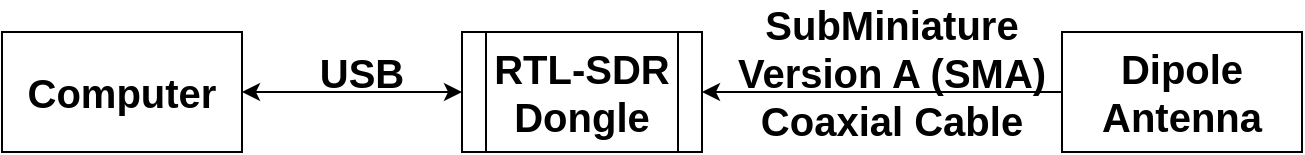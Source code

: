 <mxfile version="14.6.6" type="device"><diagram id="MV4jEBb9rnCbUEa-WLaj" name="Page-1"><mxGraphModel dx="2062" dy="1071" grid="1" gridSize="10" guides="1" tooltips="1" connect="1" arrows="1" fold="1" page="1" pageScale="1" pageWidth="850" pageHeight="1100" math="0" shadow="0"><root><mxCell id="0"/><mxCell id="1" parent="0"/><mxCell id="Ot2Z9_qMNNTPrX2ePi5n-1" value="&lt;div&gt;&lt;b&gt;&lt;font style=&quot;font-size: 20px&quot;&gt;RTL-SDR&lt;/font&gt;&lt;/b&gt;&lt;/div&gt;&lt;div&gt;&lt;b&gt;&lt;font style=&quot;font-size: 20px&quot;&gt;Dongle&lt;br&gt;&lt;/font&gt;&lt;/b&gt;&lt;/div&gt;" style="shape=process;whiteSpace=wrap;html=1;backgroundOutline=1;" vertex="1" parent="1"><mxGeometry x="280" y="350" width="120" height="60" as="geometry"/></mxCell><mxCell id="Ot2Z9_qMNNTPrX2ePi5n-2" value="&lt;b&gt;&lt;font style=&quot;font-size: 20px&quot;&gt;Computer&lt;/font&gt;&lt;/b&gt;" style="rounded=0;whiteSpace=wrap;html=1;" vertex="1" parent="1"><mxGeometry x="50" y="350" width="120" height="60" as="geometry"/></mxCell><mxCell id="Ot2Z9_qMNNTPrX2ePi5n-4" value="" style="endArrow=classic;startArrow=classic;html=1;exitX=1;exitY=0.5;exitDx=0;exitDy=0;entryX=0;entryY=0.5;entryDx=0;entryDy=0;" edge="1" parent="1" source="Ot2Z9_qMNNTPrX2ePi5n-2" target="Ot2Z9_qMNNTPrX2ePi5n-1"><mxGeometry width="50" height="50" relative="1" as="geometry"><mxPoint x="300" y="530" as="sourcePoint"/><mxPoint x="350" y="480" as="targetPoint"/></mxGeometry></mxCell><mxCell id="Ot2Z9_qMNNTPrX2ePi5n-5" value="&lt;b&gt;&lt;font style=&quot;font-size: 20px&quot;&gt;Dipole Antenna&lt;/font&gt;&lt;/b&gt;" style="rounded=0;whiteSpace=wrap;html=1;" vertex="1" parent="1"><mxGeometry x="580" y="350" width="120" height="60" as="geometry"/></mxCell><mxCell id="Ot2Z9_qMNNTPrX2ePi5n-6" value="" style="endArrow=classic;html=1;exitX=0;exitY=0.5;exitDx=0;exitDy=0;entryX=1;entryY=0.5;entryDx=0;entryDy=0;" edge="1" parent="1" source="Ot2Z9_qMNNTPrX2ePi5n-5" target="Ot2Z9_qMNNTPrX2ePi5n-1"><mxGeometry width="50" height="50" relative="1" as="geometry"><mxPoint x="230" y="520" as="sourcePoint"/><mxPoint x="280" y="470" as="targetPoint"/></mxGeometry></mxCell><mxCell id="Ot2Z9_qMNNTPrX2ePi5n-7" value="&lt;font style=&quot;font-size: 20px&quot;&gt;USB&lt;/font&gt;" style="text;html=1;strokeColor=none;fillColor=none;align=center;verticalAlign=middle;whiteSpace=wrap;rounded=0;fontStyle=1" vertex="1" parent="1"><mxGeometry x="210" y="360" width="40" height="20" as="geometry"/></mxCell><mxCell id="Ot2Z9_qMNNTPrX2ePi5n-8" value="&lt;b&gt;&lt;font style=&quot;font-size: 20px&quot;&gt;SubMiniature Version A (SMA) Coaxial Cable&lt;/font&gt;&lt;/b&gt;" style="text;html=1;strokeColor=none;fillColor=none;align=center;verticalAlign=middle;whiteSpace=wrap;rounded=0;" vertex="1" parent="1"><mxGeometry x="410" y="360" width="170" height="20" as="geometry"/></mxCell></root></mxGraphModel></diagram></mxfile>